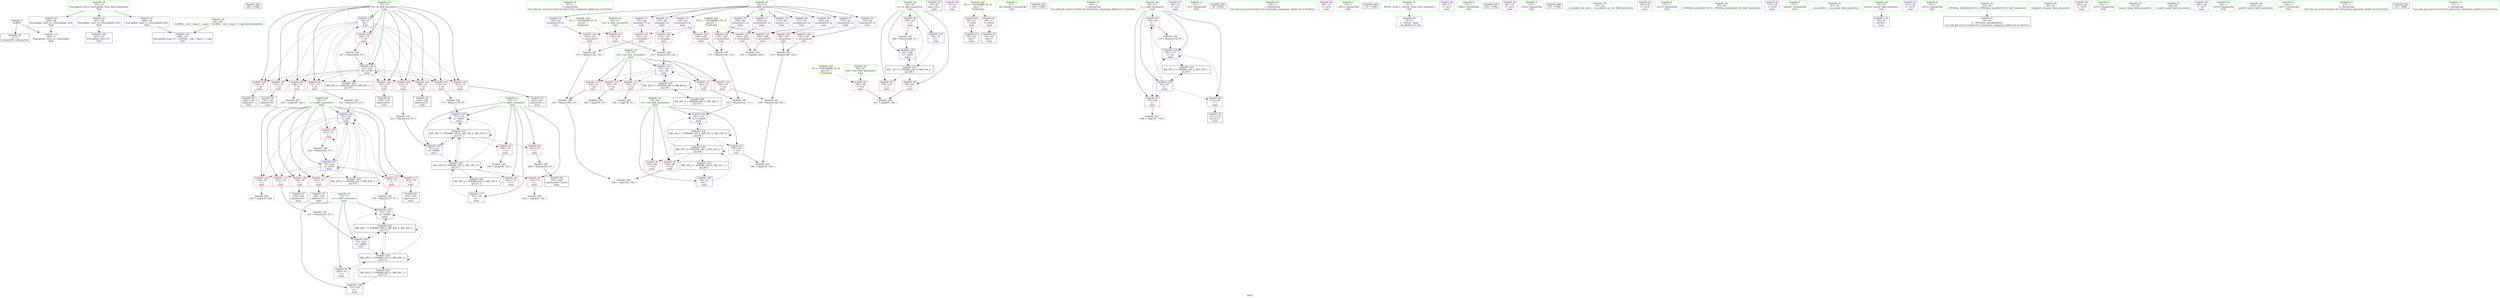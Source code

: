 digraph "SVFG" {
	label="SVFG";

	Node0x55e3a5891000 [shape=record,color=grey,label="{NodeID: 0\nNullPtr}"];
	Node0x55e3a5891000 -> Node0x55e3a58b1390[style=solid];
	Node0x55e3a5891000 -> Node0x55e3a58b7b00[style=solid];
	Node0x55e3a58d9f10 [shape=record,color=black,label="{NodeID: 263\n245 = PHI()\n}"];
	Node0x55e3a58b1b40 [shape=record,color=red,label="{NodeID: 97\n242\<--72\n\<--e\nmain\n}"];
	Node0x55e3a5895be0 [shape=record,color=green,label="{NodeID: 14\n97\<--1\n\<--dummyObj\nCan only get source location for instruction, argument, global var or function.}"];
	Node0x55e3a58b51d0 [shape=record,color=grey,label="{NodeID: 194\n143 = Binary(138, 142, )\n}"];
	Node0x55e3a58b51d0 -> Node0x55e3a58b8350[style=solid];
	Node0x55e3a58b26a0 [shape=record,color=red,label="{NodeID: 111\n177\<--76\n\<--j\nmain\n}"];
	Node0x55e3a58b26a0 -> Node0x55e3a58ba610[style=solid];
	Node0x55e3a58b09d0 [shape=record,color=green,label="{NodeID: 28\n64\<--65\ntt\<--tt_field_insensitive\nmain\n}"];
	Node0x55e3a58b09d0 -> Node0x55e3a58b4450[style=solid];
	Node0x55e3a58b09d0 -> Node0x55e3a58b4520[style=solid];
	Node0x55e3a58b09d0 -> Node0x55e3a58b45f0[style=solid];
	Node0x55e3a58b09d0 -> Node0x55e3a58b7cd0[style=solid];
	Node0x55e3a58b09d0 -> Node0x55e3a58b89d0[style=solid];
	Node0x55e3a58bdea0 [shape=record,color=grey,label="{NodeID: 208\n160 = cmp(158, 159, )\n}"];
	Node0x55e3a58b75c0 [shape=record,color=red,label="{NodeID: 125\n188\<--187\n\<--arrayidx32\nmain\n}"];
	Node0x55e3a58b75c0 -> Node0x55e3a58b4ed0[style=solid];
	Node0x55e3a58b1590 [shape=record,color=black,label="{NodeID: 42\n55\<--81\nmain_ret\<--\nmain\n}"];
	Node0x55e3a58c8890 [shape=record,color=black,label="{NodeID: 222\nMR_22V_2 = PHI(MR_22V_4, MR_22V_1, )\npts\{75 \}\n}"];
	Node0x55e3a58c8890 -> Node0x55e3a58b81b0[style=dashed];
	Node0x55e3a58b81b0 [shape=record,color=blue,label="{NodeID: 139\n74\<--81\ni8\<--\nmain\n}"];
	Node0x55e3a58b81b0 -> Node0x55e3a58b1c10[style=dashed];
	Node0x55e3a58b81b0 -> Node0x55e3a58b1ce0[style=dashed];
	Node0x55e3a58b81b0 -> Node0x55e3a58b1db0[style=dashed];
	Node0x55e3a58b81b0 -> Node0x55e3a58b1e80[style=dashed];
	Node0x55e3a58b81b0 -> Node0x55e3a58b1f50[style=dashed];
	Node0x55e3a58b81b0 -> Node0x55e3a58b2020[style=dashed];
	Node0x55e3a58b81b0 -> Node0x55e3a58b20f0[style=dashed];
	Node0x55e3a58b81b0 -> Node0x55e3a58b21c0[style=dashed];
	Node0x55e3a58b81b0 -> Node0x55e3a58b2290[style=dashed];
	Node0x55e3a58b81b0 -> Node0x55e3a58b2360[style=dashed];
	Node0x55e3a58b81b0 -> Node0x55e3a58b8900[style=dashed];
	Node0x55e3a58b81b0 -> Node0x55e3a58c8890[style=dashed];
	Node0x55e3a58b2d00 [shape=record,color=purple,label="{NodeID: 56\n83\<--8\n\<--.str\nmain\n}"];
	Node0x55e3a58cce90 [shape=record,color=yellow,style=double,label="{NodeID: 236\n2V_1 = ENCHI(MR_2V_0)\npts\{1 \}\nFun[main]}"];
	Node0x55e3a58cce90 -> Node0x55e3a58b4110[style=dashed];
	Node0x55e3a58cce90 -> Node0x55e3a58b41e0[style=dashed];
	Node0x55e3a58b38f0 [shape=record,color=purple,label="{NodeID: 70\n141\<--62\narrayidx\<--p\nmain\n}"];
	Node0x55e3a58b38f0 -> Node0x55e3a58b71b0[style=solid];
	Node0x55e3a58b4450 [shape=record,color=red,label="{NodeID: 84\n99\<--64\n\<--tt\nmain\n}"];
	Node0x55e3a58b4450 -> Node0x55e3a58bd8a0[style=solid];
	Node0x55e3a5890f20 [shape=record,color=green,label="{NodeID: 1\n7\<--1\n__dso_handle\<--dummyObj\nGlob }"];
	Node0x55e3a58da700 [shape=record,color=black,label="{NodeID: 264\n104 = PHI()\n}"];
	Node0x55e3a58ba610 [shape=record,color=grey,label="{NodeID: 181\n178 = Binary(177, 97, )\n}"];
	Node0x55e3a58ba610 -> Node0x55e3a58b85c0[style=solid];
	Node0x55e3a58b1c10 [shape=record,color=red,label="{NodeID: 98\n128\<--74\n\<--i8\nmain\n}"];
	Node0x55e3a58b1c10 -> Node0x55e3a58bdd20[style=solid];
	Node0x55e3a5895cb0 [shape=record,color=green,label="{NodeID: 15\n109\<--1\n\<--dummyObj\nCan only get source location for instruction, argument, global var or function.}"];
	Node0x55e3a58b5350 [shape=record,color=grey,label="{NodeID: 195\n227 = Binary(226, 97, )\n}"];
	Node0x55e3a58b5350 -> Node0x55e3a58b8900[style=solid];
	Node0x55e3a58b2770 [shape=record,color=red,label="{NodeID: 112\n185\<--76\n\<--j\nmain\n}"];
	Node0x55e3a58b2770 -> Node0x55e3a5895620[style=solid];
	Node0x55e3a58b0aa0 [shape=record,color=green,label="{NodeID: 29\n66\<--67\ni\<--i_field_insensitive\nmain\n}"];
	Node0x55e3a58b0aa0 -> Node0x55e3a58b46c0[style=solid];
	Node0x55e3a58b0aa0 -> Node0x55e3a58b4790[style=solid];
	Node0x55e3a58b0aa0 -> Node0x55e3a58b4860[style=solid];
	Node0x55e3a58b0aa0 -> Node0x55e3a58b7da0[style=solid];
	Node0x55e3a58b0aa0 -> Node0x55e3a58b7e70[style=solid];
	Node0x55e3a58b7690 [shape=record,color=red,label="{NodeID: 126\n192\<--191\n\<--arrayidx34\nmain\n}"];
	Node0x55e3a58b7690 -> Node0x55e3a58b4ed0[style=solid];
	Node0x55e3a58b1660 [shape=record,color=black,label="{NodeID: 43\n85\<--82\ncall\<--\nmain\n}"];
	Node0x55e3a58c8d90 [shape=record,color=black,label="{NodeID: 223\nMR_24V_2 = PHI(MR_24V_3, MR_24V_1, )\npts\{77 \}\n}"];
	Node0x55e3a58c8d90 -> Node0x55e3a58b8280[style=dashed];
	Node0x55e3a58c8d90 -> Node0x55e3a58c8d90[style=dashed];
	Node0x55e3a58b8280 [shape=record,color=blue,label="{NodeID: 140\n76\<--132\nj\<--add\nmain\n}"];
	Node0x55e3a58b8280 -> Node0x55e3a58b2430[style=dashed];
	Node0x55e3a58b8280 -> Node0x55e3a58b2500[style=dashed];
	Node0x55e3a58b8280 -> Node0x55e3a58b25d0[style=dashed];
	Node0x55e3a58b8280 -> Node0x55e3a58b26a0[style=dashed];
	Node0x55e3a58b8280 -> Node0x55e3a58b2770[style=dashed];
	Node0x55e3a58b8280 -> Node0x55e3a58b2840[style=dashed];
	Node0x55e3a58b8280 -> Node0x55e3a58b2910[style=dashed];
	Node0x55e3a58b8280 -> Node0x55e3a58b8280[style=dashed];
	Node0x55e3a58b8280 -> Node0x55e3a58b8830[style=dashed];
	Node0x55e3a58b8280 -> Node0x55e3a58c8d90[style=dashed];
	Node0x55e3a58b2dd0 [shape=record,color=purple,label="{NodeID: 57\n84\<--10\n\<--.str.1\nmain\n}"];
	Node0x55e3a58b39c0 [shape=record,color=purple,label="{NodeID: 71\n151\<--62\narrayidx17\<--p\nmain\n}"];
	Node0x55e3a58b39c0 -> Node0x55e3a58b7280[style=solid];
	Node0x55e3a58b4520 [shape=record,color=red,label="{NodeID: 85\n230\<--64\n\<--tt\nmain\n}"];
	Node0x55e3a5891810 [shape=record,color=green,label="{NodeID: 2\n8\<--1\n.str\<--dummyObj\nGlob }"];
	Node0x55e3a58da800 [shape=record,color=black,label="{NodeID: 265\n38 = PHI()\n}"];
	Node0x55e3a58ba790 [shape=record,color=grey,label="{NodeID: 182\n175 = Binary(174, 97, )\n}"];
	Node0x55e3a58ba790 -> Node0x55e3a58b84f0[style=solid];
	Node0x55e3a58b1ce0 [shape=record,color=red,label="{NodeID: 99\n131\<--74\n\<--i8\nmain\n}"];
	Node0x55e3a58b1ce0 -> Node0x55e3a58b54d0[style=solid];
	Node0x55e3a5895d80 [shape=record,color=green,label="{NodeID: 16\n124\<--1\n\<--dummyObj\nCan only get source location for instruction, argument, global var or function.}"];
	Node0x55e3a58b54d0 [shape=record,color=grey,label="{NodeID: 196\n132 = Binary(131, 97, )\n}"];
	Node0x55e3a58b54d0 -> Node0x55e3a58b8280[style=solid];
	Node0x55e3a58b2840 [shape=record,color=red,label="{NodeID: 113\n215\<--76\n\<--j\nmain\n}"];
	Node0x55e3a58b2840 -> Node0x55e3a58ba910[style=solid];
	Node0x55e3a58b0b70 [shape=record,color=green,label="{NodeID: 30\n68\<--69\nres\<--res_field_insensitive\nmain\n}"];
	Node0x55e3a58b0b70 -> Node0x55e3a58b4930[style=solid];
	Node0x55e3a58b0b70 -> Node0x55e3a58b4a00[style=solid];
	Node0x55e3a58b0b70 -> Node0x55e3a58b4ad0[style=solid];
	Node0x55e3a58b0b70 -> Node0x55e3a58b7f40[style=solid];
	Node0x55e3a58b0b70 -> Node0x55e3a58b8420[style=solid];
	Node0x55e3a58b7760 [shape=record,color=red,label="{NodeID: 127\n204\<--203\n\<--arrayidx42\nmain\n}"];
	Node0x55e3a58b7760 -> Node0x55e3a58b5950[style=solid];
	Node0x55e3a58b1730 [shape=record,color=black,label="{NodeID: 44\n91\<--88\ncall1\<--\nmain\n}"];
	Node0x55e3a58c9290 [shape=record,color=black,label="{NodeID: 224\nMR_26V_2 = PHI(MR_26V_3, MR_26V_1, )\npts\{79 \}\n}"];
	Node0x55e3a58c9290 -> Node0x55e3a58cc990[style=dashed];
	Node0x55e3a58b8350 [shape=record,color=blue,label="{NodeID: 141\n78\<--143\ncnt\<--div\nmain\n}"];
	Node0x55e3a58b8350 -> Node0x55e3a58b29e0[style=dashed];
	Node0x55e3a58b8350 -> Node0x55e3a58b6e70[style=dashed];
	Node0x55e3a58b8350 -> Node0x55e3a58b6f40[style=dashed];
	Node0x55e3a58b8350 -> Node0x55e3a58b7010[style=dashed];
	Node0x55e3a58b8350 -> Node0x55e3a58b70e0[style=dashed];
	Node0x55e3a58b8350 -> Node0x55e3a58b8350[style=dashed];
	Node0x55e3a58b8350 -> Node0x55e3a58cc990[style=dashed];
	Node0x55e3a58b2ea0 [shape=record,color=purple,label="{NodeID: 58\n89\<--13\n\<--.str.2\nmain\n}"];
	Node0x55e3a58cda90 [shape=record,color=yellow,style=double,label="{NodeID: 238\n6V_1 = ENCHI(MR_6V_0)\npts\{59 \}\nFun[main]}"];
	Node0x55e3a58cda90 -> Node0x55e3a58b42b0[style=dashed];
	Node0x55e3a58b3a90 [shape=record,color=purple,label="{NodeID: 72\n155\<--62\narrayidx19\<--p\nmain\n}"];
	Node0x55e3a58b3a90 -> Node0x55e3a58b7350[style=solid];
	Node0x55e3a58b45f0 [shape=record,color=red,label="{NodeID: 86\n248\<--64\n\<--tt\nmain\n}"];
	Node0x55e3a58b45f0 -> Node0x55e3a58b5050[style=solid];
	Node0x55e3a5891410 [shape=record,color=green,label="{NodeID: 3\n10\<--1\n.str.1\<--dummyObj\nGlob }"];
	Node0x55e3a58da900 [shape=record,color=black,label="{NodeID: 266\n116 = PHI()\n}"];
	Node0x55e3a58ba910 [shape=record,color=grey,label="{NodeID: 183\n216 = Binary(215, 97, )\n}"];
	Node0x55e3a58ba910 -> Node0x55e3a58b8760[style=solid];
	Node0x55e3a58b1db0 [shape=record,color=red,label="{NodeID: 100\n139\<--74\n\<--i8\nmain\n}"];
	Node0x55e3a58b1db0 -> Node0x55e3a58b18d0[style=solid];
	Node0x55e3a5895e50 [shape=record,color=green,label="{NodeID: 17\n4\<--6\n_ZStL8__ioinit\<--_ZStL8__ioinit_field_insensitive\nGlob }"];
	Node0x55e3a5895e50 -> Node0x55e3a58b2c30[style=solid];
	Node0x55e3a58b5650 [shape=record,color=grey,label="{NodeID: 197\n157 = Binary(152, 156, )\n}"];
	Node0x55e3a58b5650 -> Node0x55e3a58bb210[style=solid];
	Node0x55e3a58b2910 [shape=record,color=red,label="{NodeID: 114\n221\<--76\n\<--j\nmain\n}"];
	Node0x55e3a58b2910 -> Node0x55e3a58bb090[style=solid];
	Node0x55e3a58b0c40 [shape=record,color=green,label="{NodeID: 31\n70\<--71\ns\<--s_field_insensitive\nmain\n}"];
	Node0x55e3a58b0c40 -> Node0x55e3a58b4ba0[style=solid];
	Node0x55e3a58b0c40 -> Node0x55e3a58b4c70[style=solid];
	Node0x55e3a58b0c40 -> Node0x55e3a58b4d40[style=solid];
	Node0x55e3a58b0c40 -> Node0x55e3a58b1a70[style=solid];
	Node0x55e3a58b0c40 -> Node0x55e3a58b8010[style=solid];
	Node0x55e3a58b0c40 -> Node0x55e3a58b84f0[style=solid];
	Node0x55e3a58b0c40 -> Node0x55e3a58b8690[style=solid];
	Node0x55e3a58b7830 [shape=record,color=red,label="{NodeID: 128\n209\<--208\n\<--arrayidx45\nmain\n}"];
	Node0x55e3a58b7830 -> Node0x55e3a58b5950[style=solid];
	Node0x55e3a58b1800 [shape=record,color=black,label="{NodeID: 45\n113\<--112\nidx.ext\<--\nmain\n}"];
	Node0x55e3a58b8420 [shape=record,color=blue,label="{NodeID: 142\n68\<--172\nres\<--mul26\nmain\n}"];
	Node0x55e3a58b8420 -> Node0x55e3a58c6090[style=dashed];
	Node0x55e3a58b2f70 [shape=record,color=purple,label="{NodeID: 59\n90\<--15\n\<--.str.3\nmain\n}"];
	Node0x55e3a58ce380 [shape=record,color=yellow,style=double,label="{NodeID: 239\n8V_1 = ENCHI(MR_8V_0)\npts\{61 \}\nFun[main]}"];
	Node0x55e3a58ce380 -> Node0x55e3a58b4380[style=dashed];
	Node0x55e3a58b3b60 [shape=record,color=purple,label="{NodeID: 73\n165\<--62\narrayidx22\<--p\nmain\n}"];
	Node0x55e3a58b3b60 -> Node0x55e3a58b7420[style=solid];
	Node0x55e3a58b46c0 [shape=record,color=red,label="{NodeID: 87\n107\<--66\n\<--i\nmain\n}"];
	Node0x55e3a58b46c0 -> Node0x55e3a58bd720[style=solid];
	Node0x55e3a5891b00 [shape=record,color=green,label="{NodeID: 4\n12\<--1\nstdin\<--dummyObj\nGlob }"];
	Node0x55e3a58daa00 [shape=record,color=black,label="{NodeID: 267\n232 = PHI()\n}"];
	Node0x55e3a58baa90 [shape=record,color=grey,label="{NodeID: 184\n213 = Binary(212, 97, )\n}"];
	Node0x55e3a58baa90 -> Node0x55e3a58b8690[style=solid];
	Node0x55e3a58b1e80 [shape=record,color=red,label="{NodeID: 101\n153\<--74\n\<--i8\nmain\n}"];
	Node0x55e3a58b1e80 -> Node0x55e3a58953b0[style=solid];
	Node0x55e3a5895f20 [shape=record,color=green,label="{NodeID: 18\n26\<--30\nllvm.global_ctors\<--llvm.global_ctors_field_insensitive\nGlob }"];
	Node0x55e3a5895f20 -> Node0x55e3a58b3520[style=solid];
	Node0x55e3a5895f20 -> Node0x55e3a58b3620[style=solid];
	Node0x55e3a5895f20 -> Node0x55e3a58b3720[style=solid];
	Node0x55e3a58b57d0 [shape=record,color=grey,label="{NodeID: 198\n182 = cmp(181, 81, )\n}"];
	Node0x55e3a58b29e0 [shape=record,color=red,label="{NodeID: 115\n145\<--78\n\<--cnt\nmain\n}"];
	Node0x55e3a58b29e0 -> Node0x55e3a58bdba0[style=solid];
	Node0x55e3a58b0d10 [shape=record,color=green,label="{NodeID: 32\n72\<--73\ne\<--e_field_insensitive\nmain\n}"];
	Node0x55e3a58b0d10 -> Node0x55e3a58b1b40[style=solid];
	Node0x55e3a58b0d10 -> Node0x55e3a58b80e0[style=solid];
	Node0x55e3a58b0d10 -> Node0x55e3a58b85c0[style=solid];
	Node0x55e3a58b0d10 -> Node0x55e3a58b8760[style=solid];
	Node0x55e3a58b7900 [shape=record,color=blue,label="{NodeID: 129\n267\<--27\nllvm.global_ctors_0\<--\nGlob }"];
	Node0x55e3a58b18d0 [shape=record,color=black,label="{NodeID: 46\n140\<--139\nidxprom\<--\nmain\n}"];
	Node0x55e3a58b84f0 [shape=record,color=blue,label="{NodeID: 143\n70\<--175\ns\<--add27\nmain\n}"];
	Node0x55e3a58b84f0 -> Node0x55e3a58c6590[style=dashed];
	Node0x55e3a58b3040 [shape=record,color=purple,label="{NodeID: 60\n92\<--18\n\<--.str.4\nmain\n}"];
	Node0x55e3a58ce460 [shape=record,color=yellow,style=double,label="{NodeID: 240\n10V_1 = ENCHI(MR_10V_0)\npts\{63 \}\nFun[main]}"];
	Node0x55e3a58ce460 -> Node0x55e3a58b71b0[style=dashed];
	Node0x55e3a58ce460 -> Node0x55e3a58b7280[style=dashed];
	Node0x55e3a58ce460 -> Node0x55e3a58b7350[style=dashed];
	Node0x55e3a58ce460 -> Node0x55e3a58b7420[style=dashed];
	Node0x55e3a58ce460 -> Node0x55e3a58b74f0[style=dashed];
	Node0x55e3a58ce460 -> Node0x55e3a58b75c0[style=dashed];
	Node0x55e3a58ce460 -> Node0x55e3a58b7690[style=dashed];
	Node0x55e3a58ce460 -> Node0x55e3a58b7760[style=dashed];
	Node0x55e3a58ce460 -> Node0x55e3a58b7830[style=dashed];
	Node0x55e3a58b3c30 [shape=record,color=purple,label="{NodeID: 74\n169\<--62\narrayidx24\<--p\nmain\n}"];
	Node0x55e3a58b3c30 -> Node0x55e3a58b74f0[style=solid];
	Node0x55e3a58b4790 [shape=record,color=red,label="{NodeID: 88\n112\<--66\n\<--i\nmain\n}"];
	Node0x55e3a58b4790 -> Node0x55e3a58b1800[style=solid];
	Node0x55e3a5891b90 [shape=record,color=green,label="{NodeID: 5\n13\<--1\n.str.2\<--dummyObj\nGlob }"];
	Node0x55e3a58dab00 [shape=record,color=black,label="{NodeID: 268\n239 = PHI()\n}"];
	Node0x55e3a58bac10 [shape=record,color=grey,label="{NodeID: 185\n171 = Binary(166, 170, )\n}"];
	Node0x55e3a58bac10 -> Node0x55e3a58bad90[style=solid];
	Node0x55e3a58b1f50 [shape=record,color=red,label="{NodeID: 102\n167\<--74\n\<--i8\nmain\n}"];
	Node0x55e3a58b1f50 -> Node0x55e3a5895550[style=solid];
	Node0x55e3a5895ff0 [shape=record,color=green,label="{NodeID: 19\n31\<--32\n__cxx_global_var_init\<--__cxx_global_var_init_field_insensitive\n}"];
	Node0x55e3a58b5950 [shape=record,color=grey,label="{NodeID: 199\n210 = cmp(204, 209, )\n}"];
	Node0x55e3a58b6e70 [shape=record,color=red,label="{NodeID: 116\n148\<--78\n\<--cnt\nmain\n}"];
	Node0x55e3a58b6e70 -> Node0x55e3a58bb210[style=solid];
	Node0x55e3a58b0de0 [shape=record,color=green,label="{NodeID: 33\n74\<--75\ni8\<--i8_field_insensitive\nmain\n}"];
	Node0x55e3a58b0de0 -> Node0x55e3a58b1c10[style=solid];
	Node0x55e3a58b0de0 -> Node0x55e3a58b1ce0[style=solid];
	Node0x55e3a58b0de0 -> Node0x55e3a58b1db0[style=solid];
	Node0x55e3a58b0de0 -> Node0x55e3a58b1e80[style=solid];
	Node0x55e3a58b0de0 -> Node0x55e3a58b1f50[style=solid];
	Node0x55e3a58b0de0 -> Node0x55e3a58b2020[style=solid];
	Node0x55e3a58b0de0 -> Node0x55e3a58b20f0[style=solid];
	Node0x55e3a58b0de0 -> Node0x55e3a58b21c0[style=solid];
	Node0x55e3a58b0de0 -> Node0x55e3a58b2290[style=solid];
	Node0x55e3a58b0de0 -> Node0x55e3a58b2360[style=solid];
	Node0x55e3a58b0de0 -> Node0x55e3a58b81b0[style=solid];
	Node0x55e3a58b0de0 -> Node0x55e3a58b8900[style=solid];
	Node0x55e3a58b7a00 [shape=record,color=blue,label="{NodeID: 130\n268\<--28\nllvm.global_ctors_1\<--_GLOBAL__sub_I_s2pp_1_1.cpp\nGlob }"];
	Node0x55e3a58b19a0 [shape=record,color=black,label="{NodeID: 47\n150\<--149\nidxprom16\<--\nmain\n}"];
	Node0x55e3a58b85c0 [shape=record,color=blue,label="{NodeID: 144\n72\<--178\ne\<--add28\nmain\n}"];
	Node0x55e3a58b85c0 -> Node0x55e3a58c6a90[style=dashed];
	Node0x55e3a58b3110 [shape=record,color=purple,label="{NodeID: 61\n103\<--18\n\<--.str.4\nmain\n}"];
	Node0x55e3a58b3d00 [shape=record,color=purple,label="{NodeID: 75\n187\<--62\narrayidx32\<--p\nmain\n}"];
	Node0x55e3a58b3d00 -> Node0x55e3a58b75c0[style=solid];
	Node0x55e3a58b4860 [shape=record,color=red,label="{NodeID: 89\n118\<--66\n\<--i\nmain\n}"];
	Node0x55e3a58b4860 -> Node0x55e3a58bb390[style=solid];
	Node0x55e3a58951d0 [shape=record,color=green,label="{NodeID: 6\n15\<--1\n.str.3\<--dummyObj\nGlob }"];
	Node0x55e3a58bad90 [shape=record,color=grey,label="{NodeID: 186\n172 = Binary(162, 171, )\n}"];
	Node0x55e3a58bad90 -> Node0x55e3a58b8420[style=solid];
	Node0x55e3a58b2020 [shape=record,color=red,label="{NodeID: 103\n174\<--74\n\<--i8\nmain\n}"];
	Node0x55e3a58b2020 -> Node0x55e3a58ba790[style=solid];
	Node0x55e3a58b0510 [shape=record,color=green,label="{NodeID: 20\n35\<--36\n_ZNSt8ios_base4InitC1Ev\<--_ZNSt8ios_base4InitC1Ev_field_insensitive\n}"];
	Node0x55e3a58b5ad0 [shape=record,color=grey,label="{NodeID: 200\n196 = cmp(194, 195, )\n}"];
	Node0x55e3a58b6f40 [shape=record,color=red,label="{NodeID: 117\n162\<--78\n\<--cnt\nmain\n}"];
	Node0x55e3a58b6f40 -> Node0x55e3a58bad90[style=solid];
	Node0x55e3a58b0eb0 [shape=record,color=green,label="{NodeID: 34\n76\<--77\nj\<--j_field_insensitive\nmain\n}"];
	Node0x55e3a58b0eb0 -> Node0x55e3a58b2430[style=solid];
	Node0x55e3a58b0eb0 -> Node0x55e3a58b2500[style=solid];
	Node0x55e3a58b0eb0 -> Node0x55e3a58b25d0[style=solid];
	Node0x55e3a58b0eb0 -> Node0x55e3a58b26a0[style=solid];
	Node0x55e3a58b0eb0 -> Node0x55e3a58b2770[style=solid];
	Node0x55e3a58b0eb0 -> Node0x55e3a58b2840[style=solid];
	Node0x55e3a58b0eb0 -> Node0x55e3a58b2910[style=solid];
	Node0x55e3a58b0eb0 -> Node0x55e3a58b8280[style=solid];
	Node0x55e3a58b0eb0 -> Node0x55e3a58b8830[style=solid];
	Node0x55e3a58c6090 [shape=record,color=black,label="{NodeID: 214\nMR_16V_7 = PHI(MR_16V_6, MR_16V_5, MR_16V_5, )\npts\{69 \}\n}"];
	Node0x55e3a58c6090 -> Node0x55e3a58b4930[style=dashed];
	Node0x55e3a58c6090 -> Node0x55e3a58b4a00[style=dashed];
	Node0x55e3a58c6090 -> Node0x55e3a58b8420[style=dashed];
	Node0x55e3a58c6090 -> Node0x55e3a58c6090[style=dashed];
	Node0x55e3a58c6090 -> Node0x55e3a58cb090[style=dashed];
	Node0x55e3a58b7b00 [shape=record,color=blue, style = dotted,label="{NodeID: 131\n269\<--3\nllvm.global_ctors_2\<--dummyVal\nGlob }"];
	Node0x55e3a58953b0 [shape=record,color=black,label="{NodeID: 48\n154\<--153\nidxprom18\<--\nmain\n}"];
	Node0x55e3a58b8690 [shape=record,color=blue,label="{NodeID: 145\n70\<--213\ns\<--add48\nmain\n}"];
	Node0x55e3a58b8690 -> Node0x55e3a58b84f0[style=dashed];
	Node0x55e3a58b8690 -> Node0x55e3a58c6590[style=dashed];
	Node0x55e3a58b8690 -> Node0x55e3a58cb590[style=dashed];
	Node0x55e3a58b31e0 [shape=record,color=purple,label="{NodeID: 62\n115\<--18\n\<--.str.4\nmain\n}"];
	Node0x55e3a58b3dd0 [shape=record,color=purple,label="{NodeID: 76\n191\<--62\narrayidx34\<--p\nmain\n}"];
	Node0x55e3a58b3dd0 -> Node0x55e3a58b7690[style=solid];
	Node0x55e3a58b4930 [shape=record,color=red,label="{NodeID: 90\n159\<--68\n\<--res\nmain\n}"];
	Node0x55e3a58b4930 -> Node0x55e3a58bdea0[style=solid];
	Node0x55e3a5895260 [shape=record,color=green,label="{NodeID: 7\n17\<--1\nstdout\<--dummyObj\nGlob }"];
	Node0x55e3a58baf10 [shape=record,color=grey,label="{NodeID: 187\n206 = Binary(205, 97, )\n}"];
	Node0x55e3a58baf10 -> Node0x55e3a58b2b60[style=solid];
	Node0x55e3a58b20f0 [shape=record,color=red,label="{NodeID: 104\n189\<--74\n\<--i8\nmain\n}"];
	Node0x55e3a58b20f0 -> Node0x55e3a58956f0[style=solid];
	Node0x55e3a58b05a0 [shape=record,color=green,label="{NodeID: 21\n41\<--42\n__cxa_atexit\<--__cxa_atexit_field_insensitive\n}"];
	Node0x55e3a58b5c50 [shape=record,color=grey,label="{NodeID: 201\n199 = cmp(198, 124, )\n}"];
	Node0x55e3a58b7010 [shape=record,color=red,label="{NodeID: 118\n181\<--78\n\<--cnt\nmain\n}"];
	Node0x55e3a58b7010 -> Node0x55e3a58b57d0[style=solid];
	Node0x55e3a58b0f80 [shape=record,color=green,label="{NodeID: 35\n78\<--79\ncnt\<--cnt_field_insensitive\nmain\n}"];
	Node0x55e3a58b0f80 -> Node0x55e3a58b29e0[style=solid];
	Node0x55e3a58b0f80 -> Node0x55e3a58b6e70[style=solid];
	Node0x55e3a58b0f80 -> Node0x55e3a58b6f40[style=solid];
	Node0x55e3a58b0f80 -> Node0x55e3a58b7010[style=solid];
	Node0x55e3a58b0f80 -> Node0x55e3a58b70e0[style=solid];
	Node0x55e3a58b0f80 -> Node0x55e3a58b8350[style=solid];
	Node0x55e3a58c6590 [shape=record,color=black,label="{NodeID: 215\nMR_18V_7 = PHI(MR_18V_6, MR_18V_5, MR_18V_5, )\npts\{71 \}\n}"];
	Node0x55e3a58c6590 -> Node0x55e3a58b4ba0[style=dashed];
	Node0x55e3a58c6590 -> Node0x55e3a58b4c70[style=dashed];
	Node0x55e3a58c6590 -> Node0x55e3a58b84f0[style=dashed];
	Node0x55e3a58c6590 -> Node0x55e3a58b8690[style=dashed];
	Node0x55e3a58c6590 -> Node0x55e3a58c6590[style=dashed];
	Node0x55e3a58c6590 -> Node0x55e3a58cb590[style=dashed];
	Node0x55e3a58b7c00 [shape=record,color=blue,label="{NodeID: 132\n56\<--81\nretval\<--\nmain\n}"];
	Node0x55e3a5895480 [shape=record,color=black,label="{NodeID: 49\n164\<--163\nidxprom21\<--\nmain\n}"];
	Node0x55e3a58b8760 [shape=record,color=blue,label="{NodeID: 146\n72\<--216\ne\<--add49\nmain\n}"];
	Node0x55e3a58b8760 -> Node0x55e3a58b85c0[style=dashed];
	Node0x55e3a58b8760 -> Node0x55e3a58c6a90[style=dashed];
	Node0x55e3a58b8760 -> Node0x55e3a58cba90[style=dashed];
	Node0x55e3a58b32b0 [shape=record,color=purple,label="{NodeID: 63\n231\<--20\n\<--.str.5\nmain\n}"];
	Node0x55e3a58b3ea0 [shape=record,color=purple,label="{NodeID: 77\n203\<--62\narrayidx42\<--p\nmain\n}"];
	Node0x55e3a58b3ea0 -> Node0x55e3a58b7760[style=solid];
	Node0x55e3a58b4a00 [shape=record,color=red,label="{NodeID: 91\n195\<--68\n\<--res\nmain\n}"];
	Node0x55e3a58b4a00 -> Node0x55e3a58b5ad0[style=solid];
	Node0x55e3a58911a0 [shape=record,color=green,label="{NodeID: 8\n18\<--1\n.str.4\<--dummyObj\nGlob }"];
	Node0x55e3a58bb090 [shape=record,color=grey,label="{NodeID: 188\n222 = Binary(221, 97, )\n}"];
	Node0x55e3a58bb090 -> Node0x55e3a58b8830[style=solid];
	Node0x55e3a58b21c0 [shape=record,color=red,label="{NodeID: 105\n201\<--74\n\<--i8\nmain\n}"];
	Node0x55e3a58b21c0 -> Node0x55e3a58b2a90[style=solid];
	Node0x55e3a58b0630 [shape=record,color=green,label="{NodeID: 22\n40\<--46\n_ZNSt8ios_base4InitD1Ev\<--_ZNSt8ios_base4InitD1Ev_field_insensitive\n}"];
	Node0x55e3a58b0630 -> Node0x55e3a58b1490[style=solid];
	Node0x55e3a58bd5e0 [shape=record,color=grey,label="{NodeID: 202\n136 = cmp(135, 109, )\n}"];
	Node0x55e3a58b70e0 [shape=record,color=red,label="{NodeID: 119\n184\<--78\n\<--cnt\nmain\n}"];
	Node0x55e3a58b70e0 -> Node0x55e3a58bb510[style=solid];
	Node0x55e3a58b1050 [shape=record,color=green,label="{NodeID: 36\n86\<--87\nfreopen\<--freopen_field_insensitive\n}"];
	Node0x55e3a58c6a90 [shape=record,color=black,label="{NodeID: 216\nMR_20V_7 = PHI(MR_20V_6, MR_20V_5, MR_20V_5, )\npts\{73 \}\n}"];
	Node0x55e3a58c6a90 -> Node0x55e3a58b85c0[style=dashed];
	Node0x55e3a58c6a90 -> Node0x55e3a58b8760[style=dashed];
	Node0x55e3a58c6a90 -> Node0x55e3a58c6a90[style=dashed];
	Node0x55e3a58c6a90 -> Node0x55e3a58cba90[style=dashed];
	Node0x55e3a58b7cd0 [shape=record,color=blue,label="{NodeID: 133\n64\<--97\ntt\<--\nmain\n}"];
	Node0x55e3a58b7cd0 -> Node0x55e3a58c6f90[style=dashed];
	Node0x55e3a5895550 [shape=record,color=black,label="{NodeID: 50\n168\<--167\nidxprom23\<--\nmain\n}"];
	Node0x55e3a58cb090 [shape=record,color=black,label="{NodeID: 230\nMR_16V_4 = PHI(MR_16V_5, MR_16V_3, )\npts\{69 \}\n}"];
	Node0x55e3a58cb090 -> Node0x55e3a58b4930[style=dashed];
	Node0x55e3a58cb090 -> Node0x55e3a58b4ad0[style=dashed];
	Node0x55e3a58cb090 -> Node0x55e3a58b8420[style=dashed];
	Node0x55e3a58cb090 -> Node0x55e3a58c6090[style=dashed];
	Node0x55e3a58cb090 -> Node0x55e3a58c7990[style=dashed];
	Node0x55e3a58cb090 -> Node0x55e3a58cb090[style=dashed];
	Node0x55e3a58b8830 [shape=record,color=blue,label="{NodeID: 147\n76\<--222\nj\<--inc53\nmain\n}"];
	Node0x55e3a58b8830 -> Node0x55e3a58b2430[style=dashed];
	Node0x55e3a58b8830 -> Node0x55e3a58b2500[style=dashed];
	Node0x55e3a58b8830 -> Node0x55e3a58b25d0[style=dashed];
	Node0x55e3a58b8830 -> Node0x55e3a58b26a0[style=dashed];
	Node0x55e3a58b8830 -> Node0x55e3a58b2770[style=dashed];
	Node0x55e3a58b8830 -> Node0x55e3a58b2840[style=dashed];
	Node0x55e3a58b8830 -> Node0x55e3a58b2910[style=dashed];
	Node0x55e3a58b8830 -> Node0x55e3a58b8280[style=dashed];
	Node0x55e3a58b8830 -> Node0x55e3a58b8830[style=dashed];
	Node0x55e3a58b8830 -> Node0x55e3a58c8d90[style=dashed];
	Node0x55e3a58b3380 [shape=record,color=purple,label="{NodeID: 64\n238\<--22\n\<--.str.6\nmain\n}"];
	Node0x55e3a58b3f70 [shape=record,color=purple,label="{NodeID: 78\n208\<--62\narrayidx45\<--p\nmain\n}"];
	Node0x55e3a58b3f70 -> Node0x55e3a58b7830[style=solid];
	Node0x55e3a58b4ad0 [shape=record,color=red,label="{NodeID: 92\n243\<--68\n\<--res\nmain\n}"];
	Node0x55e3a5891230 [shape=record,color=green,label="{NodeID: 9\n20\<--1\n.str.5\<--dummyObj\nGlob }"];
	Node0x55e3a58bb210 [shape=record,color=grey,label="{NodeID: 189\n158 = Binary(148, 157, )\n}"];
	Node0x55e3a58bb210 -> Node0x55e3a58bdea0[style=solid];
	Node0x55e3a58b2290 [shape=record,color=red,label="{NodeID: 106\n212\<--74\n\<--i8\nmain\n}"];
	Node0x55e3a58b2290 -> Node0x55e3a58baa90[style=solid];
	Node0x55e3a58b06c0 [shape=record,color=green,label="{NodeID: 23\n53\<--54\nmain\<--main_field_insensitive\n}"];
	Node0x55e3a58bd720 [shape=record,color=grey,label="{NodeID: 203\n108 = cmp(107, 109, )\n}"];
	Node0x55e3a58b71b0 [shape=record,color=red,label="{NodeID: 120\n142\<--141\n\<--arrayidx\nmain\n}"];
	Node0x55e3a58b71b0 -> Node0x55e3a58b51d0[style=solid];
	Node0x55e3a58b1120 [shape=record,color=green,label="{NodeID: 37\n94\<--95\nscanf\<--scanf_field_insensitive\n}"];
	Node0x55e3a58c6f90 [shape=record,color=black,label="{NodeID: 217\nMR_12V_3 = PHI(MR_12V_4, MR_12V_2, )\npts\{65 \}\n}"];
	Node0x55e3a58c6f90 -> Node0x55e3a58b4450[style=dashed];
	Node0x55e3a58c6f90 -> Node0x55e3a58b4520[style=dashed];
	Node0x55e3a58c6f90 -> Node0x55e3a58b45f0[style=dashed];
	Node0x55e3a58c6f90 -> Node0x55e3a58b89d0[style=dashed];
	Node0x55e3a58b7da0 [shape=record,color=blue,label="{NodeID: 134\n66\<--81\ni\<--\nmain\n}"];
	Node0x55e3a58b7da0 -> Node0x55e3a58b46c0[style=dashed];
	Node0x55e3a58b7da0 -> Node0x55e3a58b4790[style=dashed];
	Node0x55e3a58b7da0 -> Node0x55e3a58b4860[style=dashed];
	Node0x55e3a58b7da0 -> Node0x55e3a58b7e70[style=dashed];
	Node0x55e3a58b7da0 -> Node0x55e3a58c7490[style=dashed];
	Node0x55e3a5895620 [shape=record,color=black,label="{NodeID: 51\n186\<--185\nidxprom31\<--\nmain\n}"];
	Node0x55e3a58cb590 [shape=record,color=black,label="{NodeID: 231\nMR_18V_4 = PHI(MR_18V_5, MR_18V_3, )\npts\{71 \}\n}"];
	Node0x55e3a58cb590 -> Node0x55e3a58b4d40[style=dashed];
	Node0x55e3a58cb590 -> Node0x55e3a58b1a70[style=dashed];
	Node0x55e3a58cb590 -> Node0x55e3a58b84f0[style=dashed];
	Node0x55e3a58cb590 -> Node0x55e3a58c6590[style=dashed];
	Node0x55e3a58cb590 -> Node0x55e3a58c7e90[style=dashed];
	Node0x55e3a58cb590 -> Node0x55e3a58cb590[style=dashed];
	Node0x55e3a58b8900 [shape=record,color=blue,label="{NodeID: 148\n74\<--227\ni8\<--inc56\nmain\n}"];
	Node0x55e3a58b8900 -> Node0x55e3a58b1c10[style=dashed];
	Node0x55e3a58b8900 -> Node0x55e3a58b1ce0[style=dashed];
	Node0x55e3a58b8900 -> Node0x55e3a58b1db0[style=dashed];
	Node0x55e3a58b8900 -> Node0x55e3a58b1e80[style=dashed];
	Node0x55e3a58b8900 -> Node0x55e3a58b1f50[style=dashed];
	Node0x55e3a58b8900 -> Node0x55e3a58b2020[style=dashed];
	Node0x55e3a58b8900 -> Node0x55e3a58b20f0[style=dashed];
	Node0x55e3a58b8900 -> Node0x55e3a58b21c0[style=dashed];
	Node0x55e3a58b8900 -> Node0x55e3a58b2290[style=dashed];
	Node0x55e3a58b8900 -> Node0x55e3a58b2360[style=dashed];
	Node0x55e3a58b8900 -> Node0x55e3a58b8900[style=dashed];
	Node0x55e3a58b8900 -> Node0x55e3a58c8890[style=dashed];
	Node0x55e3a58b3450 [shape=record,color=purple,label="{NodeID: 65\n244\<--24\n\<--.str.7\nmain\n}"];
	Node0x55e3a58b4040 [shape=record,color=purple,label="{NodeID: 79\n114\<--62\nadd.ptr\<--p\nmain\n}"];
	Node0x55e3a58b4ba0 [shape=record,color=red,label="{NodeID: 93\n198\<--70\n\<--s\nmain\n}"];
	Node0x55e3a58b4ba0 -> Node0x55e3a58b5c50[style=solid];
	Node0x55e3a5891300 [shape=record,color=green,label="{NodeID: 10\n22\<--1\n.str.6\<--dummyObj\nGlob }"];
	Node0x55e3a58bb390 [shape=record,color=grey,label="{NodeID: 190\n119 = Binary(118, 97, )\n}"];
	Node0x55e3a58bb390 -> Node0x55e3a58b7e70[style=solid];
	Node0x55e3a58b2360 [shape=record,color=red,label="{NodeID: 107\n226\<--74\n\<--i8\nmain\n}"];
	Node0x55e3a58b2360 -> Node0x55e3a58b5350[style=solid];
	Node0x55e3a58b0750 [shape=record,color=green,label="{NodeID: 24\n56\<--57\nretval\<--retval_field_insensitive\nmain\n}"];
	Node0x55e3a58b0750 -> Node0x55e3a58b7c00[style=solid];
	Node0x55e3a58bd8a0 [shape=record,color=grey,label="{NodeID: 204\n101 = cmp(99, 100, )\n}"];
	Node0x55e3a58b7280 [shape=record,color=red,label="{NodeID: 121\n152\<--151\n\<--arrayidx17\nmain\n}"];
	Node0x55e3a58b7280 -> Node0x55e3a58b5650[style=solid];
	Node0x55e3a58b11f0 [shape=record,color=green,label="{NodeID: 38\n233\<--234\nprintf\<--printf_field_insensitive\n}"];
	Node0x55e3a58c7490 [shape=record,color=black,label="{NodeID: 218\nMR_14V_2 = PHI(MR_14V_4, MR_14V_1, )\npts\{67 \}\n}"];
	Node0x55e3a58c7490 -> Node0x55e3a58b7da0[style=dashed];
	Node0x55e3a58b7e70 [shape=record,color=blue,label="{NodeID: 135\n66\<--119\ni\<--inc\nmain\n}"];
	Node0x55e3a58b7e70 -> Node0x55e3a58b46c0[style=dashed];
	Node0x55e3a58b7e70 -> Node0x55e3a58b4790[style=dashed];
	Node0x55e3a58b7e70 -> Node0x55e3a58b4860[style=dashed];
	Node0x55e3a58b7e70 -> Node0x55e3a58b7e70[style=dashed];
	Node0x55e3a58b7e70 -> Node0x55e3a58c7490[style=dashed];
	Node0x55e3a58956f0 [shape=record,color=black,label="{NodeID: 52\n190\<--189\nidxprom33\<--\nmain\n}"];
	Node0x55e3a58cba90 [shape=record,color=black,label="{NodeID: 232\nMR_20V_4 = PHI(MR_20V_5, MR_20V_3, )\npts\{73 \}\n}"];
	Node0x55e3a58cba90 -> Node0x55e3a58b1b40[style=dashed];
	Node0x55e3a58cba90 -> Node0x55e3a58b85c0[style=dashed];
	Node0x55e3a58cba90 -> Node0x55e3a58c6a90[style=dashed];
	Node0x55e3a58cba90 -> Node0x55e3a58c8390[style=dashed];
	Node0x55e3a58cba90 -> Node0x55e3a58cba90[style=dashed];
	Node0x55e3a58b89d0 [shape=record,color=blue,label="{NodeID: 149\n64\<--249\ntt\<--inc65\nmain\n}"];
	Node0x55e3a58b89d0 -> Node0x55e3a58c6f90[style=dashed];
	Node0x55e3a58b3520 [shape=record,color=purple,label="{NodeID: 66\n267\<--26\nllvm.global_ctors_0\<--llvm.global_ctors\nGlob }"];
	Node0x55e3a58b3520 -> Node0x55e3a58b7900[style=solid];
	Node0x55e3a58b4110 [shape=record,color=red,label="{NodeID: 80\n82\<--12\n\<--stdin\nmain\n}"];
	Node0x55e3a58b4110 -> Node0x55e3a58b1660[style=solid];
	Node0x55e3a58b4c70 [shape=record,color=red,label="{NodeID: 94\n205\<--70\n\<--s\nmain\n}"];
	Node0x55e3a58b4c70 -> Node0x55e3a58baf10[style=solid];
	Node0x55e3a5891570 [shape=record,color=green,label="{NodeID: 11\n24\<--1\n.str.7\<--dummyObj\nGlob }"];
	Node0x55e3a58bb510 [shape=record,color=grey,label="{NodeID: 191\n194 = Binary(184, 193, )\n}"];
	Node0x55e3a58bb510 -> Node0x55e3a58b5ad0[style=solid];
	Node0x55e3a58b2430 [shape=record,color=red,label="{NodeID: 108\n135\<--76\n\<--j\nmain\n}"];
	Node0x55e3a58b2430 -> Node0x55e3a58bd5e0[style=solid];
	Node0x55e3a58b07e0 [shape=record,color=green,label="{NodeID: 25\n58\<--59\ntest\<--test_field_insensitive\nmain\n}"];
	Node0x55e3a58b07e0 -> Node0x55e3a58b42b0[style=solid];
	Node0x55e3a58bda20 [shape=record,color=grey,label="{NodeID: 205\n236 = cmp(235, 124, )\n}"];
	Node0x55e3a58b7350 [shape=record,color=red,label="{NodeID: 122\n156\<--155\n\<--arrayidx19\nmain\n}"];
	Node0x55e3a58b7350 -> Node0x55e3a58b5650[style=solid];
	Node0x55e3a58b12c0 [shape=record,color=green,label="{NodeID: 39\n28\<--263\n_GLOBAL__sub_I_s2pp_1_1.cpp\<--_GLOBAL__sub_I_s2pp_1_1.cpp_field_insensitive\n}"];
	Node0x55e3a58b12c0 -> Node0x55e3a58b7a00[style=solid];
	Node0x55e3a58c7990 [shape=record,color=black,label="{NodeID: 219\nMR_16V_2 = PHI(MR_16V_4, MR_16V_1, )\npts\{69 \}\n}"];
	Node0x55e3a58c7990 -> Node0x55e3a58b7f40[style=dashed];
	Node0x55e3a58b7f40 [shape=record,color=blue,label="{NodeID: 136\n68\<--81\nres\<--\nmain\n}"];
	Node0x55e3a58b7f40 -> Node0x55e3a58cb090[style=dashed];
	Node0x55e3a58b2a90 [shape=record,color=black,label="{NodeID: 53\n202\<--201\nidxprom41\<--\nmain\n}"];
	Node0x55e3a58b3620 [shape=record,color=purple,label="{NodeID: 67\n268\<--26\nllvm.global_ctors_1\<--llvm.global_ctors\nGlob }"];
	Node0x55e3a58b3620 -> Node0x55e3a58b7a00[style=solid];
	Node0x55e3a58b41e0 [shape=record,color=red,label="{NodeID: 81\n88\<--17\n\<--stdout\nmain\n}"];
	Node0x55e3a58b41e0 -> Node0x55e3a58b1730[style=solid];
	Node0x55e3a58b4d40 [shape=record,color=red,label="{NodeID: 95\n235\<--70\n\<--s\nmain\n}"];
	Node0x55e3a58b4d40 -> Node0x55e3a58bda20[style=solid];
	Node0x55e3a5891640 [shape=record,color=green,label="{NodeID: 12\n27\<--1\n\<--dummyObj\nCan only get source location for instruction, argument, global var or function.}"];
	Node0x55e3a58b4ed0 [shape=record,color=grey,label="{NodeID: 192\n193 = Binary(188, 192, )\n}"];
	Node0x55e3a58b4ed0 -> Node0x55e3a58bb510[style=solid];
	Node0x55e3a58b2500 [shape=record,color=red,label="{NodeID: 109\n149\<--76\n\<--j\nmain\n}"];
	Node0x55e3a58b2500 -> Node0x55e3a58b19a0[style=solid];
	Node0x55e3a58b0870 [shape=record,color=green,label="{NodeID: 26\n60\<--61\nm\<--m_field_insensitive\nmain\n}"];
	Node0x55e3a58b0870 -> Node0x55e3a58b4380[style=solid];
	Node0x55e3a58bdba0 [shape=record,color=grey,label="{NodeID: 206\n146 = cmp(145, 81, )\n}"];
	Node0x55e3a58b7420 [shape=record,color=red,label="{NodeID: 123\n166\<--165\n\<--arrayidx22\nmain\n}"];
	Node0x55e3a58b7420 -> Node0x55e3a58bac10[style=solid];
	Node0x55e3a58b1390 [shape=record,color=black,label="{NodeID: 40\n2\<--3\ndummyVal\<--dummyVal\n}"];
	Node0x55e3a58c7e90 [shape=record,color=black,label="{NodeID: 220\nMR_18V_2 = PHI(MR_18V_4, MR_18V_1, )\npts\{71 \}\n}"];
	Node0x55e3a58c7e90 -> Node0x55e3a58b8010[style=dashed];
	Node0x55e3a58b8010 [shape=record,color=blue,label="{NodeID: 137\n70\<--124\ns\<--\nmain\n}"];
	Node0x55e3a58b8010 -> Node0x55e3a58cb590[style=dashed];
	Node0x55e3a58b2b60 [shape=record,color=black,label="{NodeID: 54\n207\<--206\nidxprom44\<--sub43\nmain\n}"];
	Node0x55e3a58b3720 [shape=record,color=purple,label="{NodeID: 68\n269\<--26\nllvm.global_ctors_2\<--llvm.global_ctors\nGlob }"];
	Node0x55e3a58b3720 -> Node0x55e3a58b7b00[style=solid];
	Node0x55e3a58b42b0 [shape=record,color=red,label="{NodeID: 82\n100\<--58\n\<--test\nmain\n}"];
	Node0x55e3a58b42b0 -> Node0x55e3a58bd8a0[style=solid];
	Node0x55e3a58da5a0 [shape=record,color=black,label="{NodeID: 262\n93 = PHI()\n}"];
	Node0x55e3a58b1a70 [shape=record,color=red,label="{NodeID: 96\n241\<--70\n\<--s\nmain\n}"];
	Node0x55e3a5891710 [shape=record,color=green,label="{NodeID: 13\n81\<--1\n\<--dummyObj\nCan only get source location for instruction, argument, global var or function.}"];
	Node0x55e3a58b5050 [shape=record,color=grey,label="{NodeID: 193\n249 = Binary(248, 97, )\n}"];
	Node0x55e3a58b5050 -> Node0x55e3a58b89d0[style=solid];
	Node0x55e3a58b25d0 [shape=record,color=red,label="{NodeID: 110\n163\<--76\n\<--j\nmain\n}"];
	Node0x55e3a58b25d0 -> Node0x55e3a5895480[style=solid];
	Node0x55e3a58b0900 [shape=record,color=green,label="{NodeID: 27\n62\<--63\np\<--p_field_insensitive\nmain\n}"];
	Node0x55e3a58b0900 -> Node0x55e3a58b3820[style=solid];
	Node0x55e3a58b0900 -> Node0x55e3a58b38f0[style=solid];
	Node0x55e3a58b0900 -> Node0x55e3a58b39c0[style=solid];
	Node0x55e3a58b0900 -> Node0x55e3a58b3a90[style=solid];
	Node0x55e3a58b0900 -> Node0x55e3a58b3b60[style=solid];
	Node0x55e3a58b0900 -> Node0x55e3a58b3c30[style=solid];
	Node0x55e3a58b0900 -> Node0x55e3a58b3d00[style=solid];
	Node0x55e3a58b0900 -> Node0x55e3a58b3dd0[style=solid];
	Node0x55e3a58b0900 -> Node0x55e3a58b3ea0[style=solid];
	Node0x55e3a58b0900 -> Node0x55e3a58b3f70[style=solid];
	Node0x55e3a58b0900 -> Node0x55e3a58b4040[style=solid];
	Node0x55e3a58bdd20 [shape=record,color=grey,label="{NodeID: 207\n129 = cmp(128, 109, )\n}"];
	Node0x55e3a58b74f0 [shape=record,color=red,label="{NodeID: 124\n170\<--169\n\<--arrayidx24\nmain\n}"];
	Node0x55e3a58b74f0 -> Node0x55e3a58bac10[style=solid];
	Node0x55e3a58b1490 [shape=record,color=black,label="{NodeID: 41\n39\<--40\n\<--_ZNSt8ios_base4InitD1Ev\nCan only get source location for instruction, argument, global var or function.}"];
	Node0x55e3a58c8390 [shape=record,color=black,label="{NodeID: 221\nMR_20V_2 = PHI(MR_20V_4, MR_20V_1, )\npts\{73 \}\n}"];
	Node0x55e3a58c8390 -> Node0x55e3a58b80e0[style=dashed];
	Node0x55e3a58b80e0 [shape=record,color=blue,label="{NodeID: 138\n72\<--124\ne\<--\nmain\n}"];
	Node0x55e3a58b80e0 -> Node0x55e3a58cba90[style=dashed];
	Node0x55e3a58b2c30 [shape=record,color=purple,label="{NodeID: 55\n37\<--4\n\<--_ZStL8__ioinit\n__cxx_global_var_init\n}"];
	Node0x55e3a58cc990 [shape=record,color=black,label="{NodeID: 235\nMR_26V_3 = PHI(MR_26V_4, MR_26V_2, )\npts\{79 \}\n}"];
	Node0x55e3a58cc990 -> Node0x55e3a58b8350[style=dashed];
	Node0x55e3a58cc990 -> Node0x55e3a58c9290[style=dashed];
	Node0x55e3a58cc990 -> Node0x55e3a58cc990[style=dashed];
	Node0x55e3a58b3820 [shape=record,color=purple,label="{NodeID: 69\n111\<--62\narraydecay\<--p\nmain\n}"];
	Node0x55e3a58b4380 [shape=record,color=red,label="{NodeID: 83\n138\<--60\n\<--m\nmain\n}"];
	Node0x55e3a58b4380 -> Node0x55e3a58b51d0[style=solid];
}
